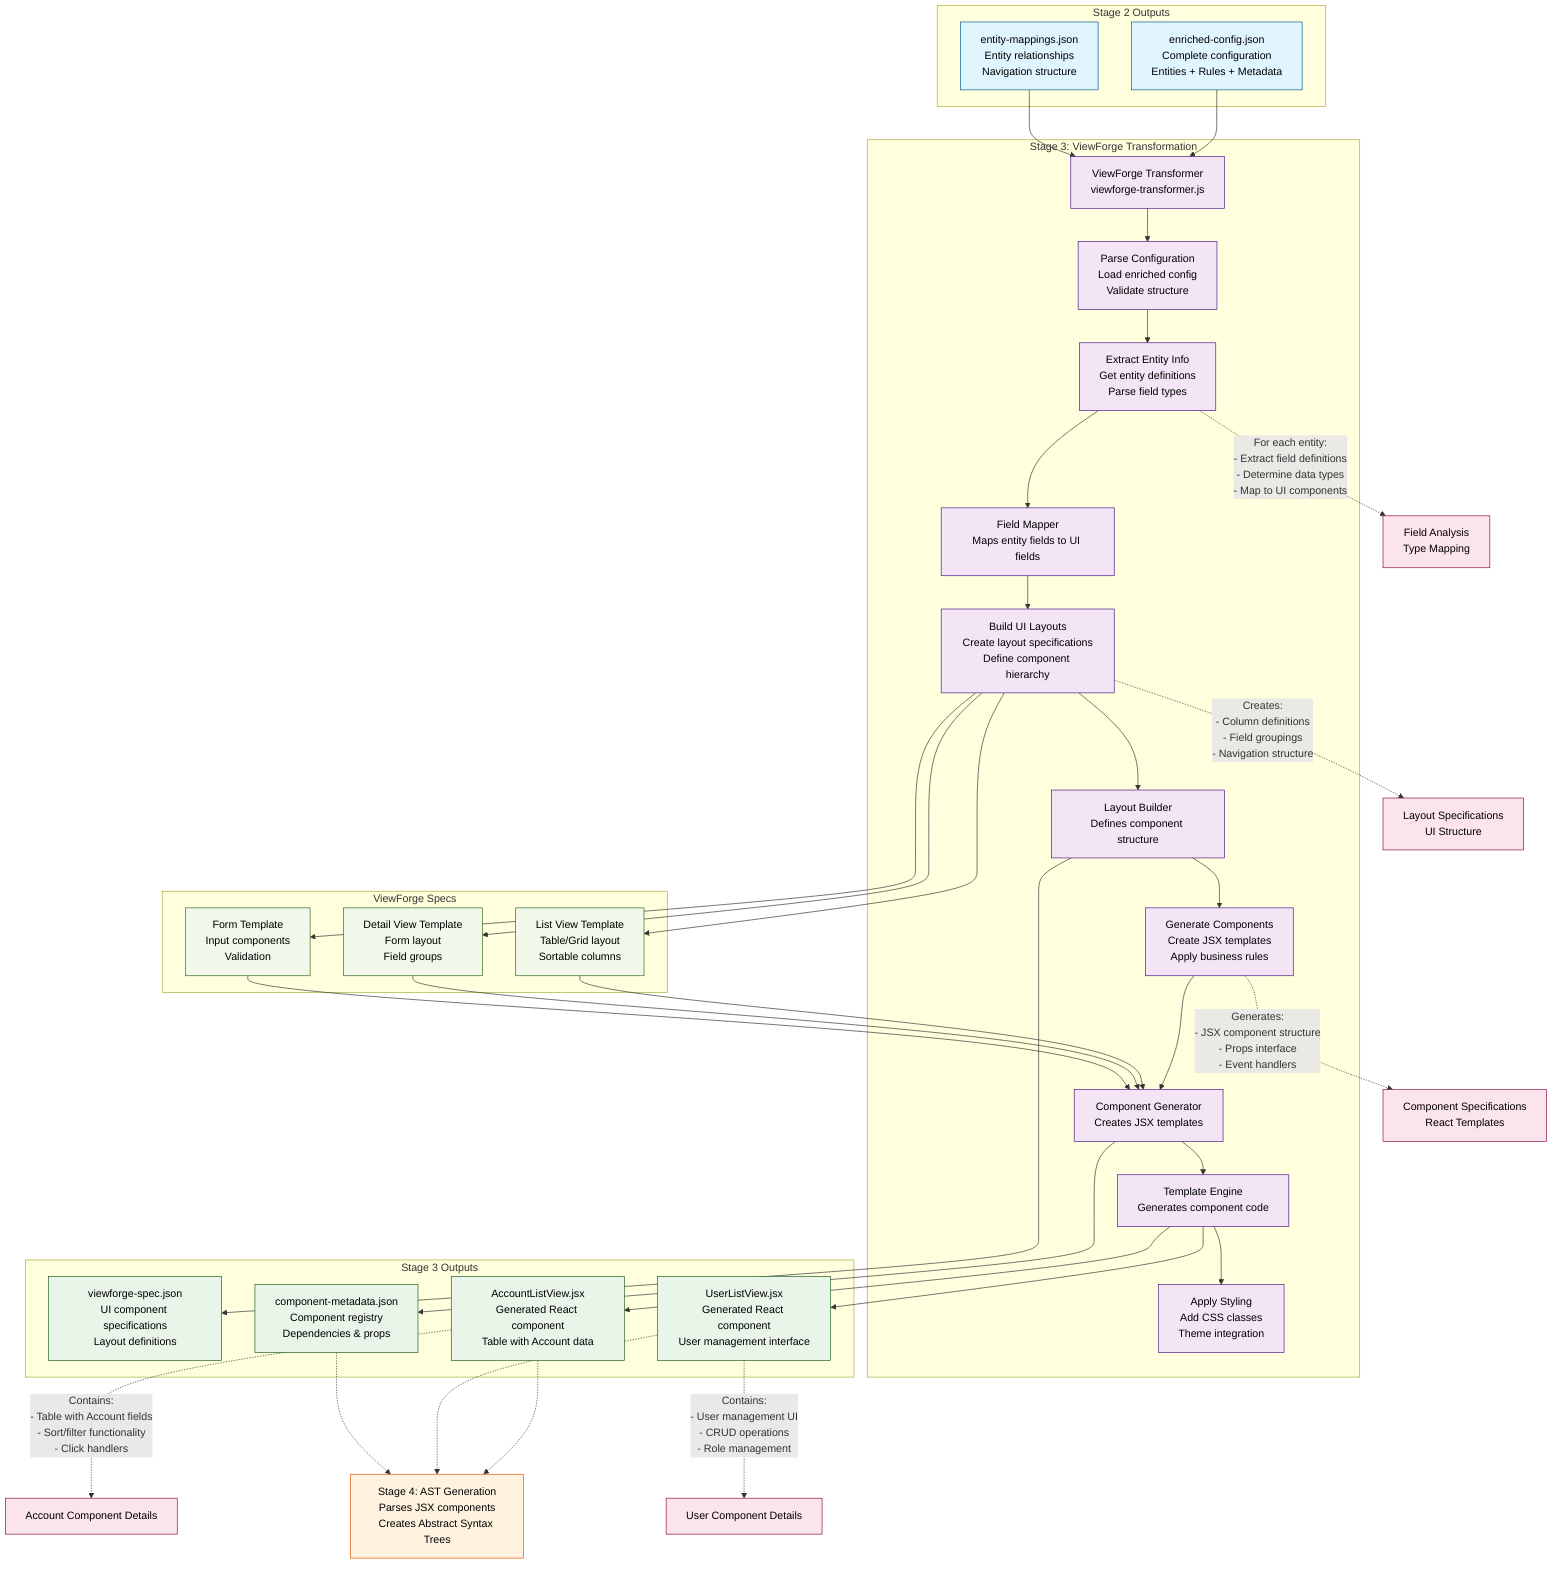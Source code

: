 graph TD
    %% Stage 2 Outputs (Inputs to Stage 3)
    subgraph "Stage 2 Outputs"
        ENRICHED_CONFIG[enriched-config.json<br/>Complete configuration<br/>Entities + Rules + Metadata]
        ENTITY_MAP[entity-mappings.json<br/>Entity relationships<br/>Navigation structure]
    end

    %% Stage 3 Components
    subgraph "Stage 3: ViewForge Transformation"
        VIEWFORGE_TRANSFORMER[ViewForge Transformer<br/>viewforge-transformer.js]
        COMPONENT_GENERATOR[Component Generator<br/>Creates JSX templates]
        LAYOUT_BUILDER[Layout Builder<br/>Defines component structure]
        FIELD_MAPPER[Field Mapper<br/>Maps entity fields to UI fields]
        TEMPLATE_ENGINE[Template Engine<br/>Generates component code]
        
        %% Processing Steps
        PARSE_CONFIG[Parse Configuration<br/>Load enriched config<br/>Validate structure]
        EXTRACT_ENTITIES[Extract Entity Info<br/>Get entity definitions<br/>Parse field types]
        BUILD_LAYOUTS[Build UI Layouts<br/>Create layout specifications<br/>Define component hierarchy]
        GENERATE_COMPONENTS[Generate Components<br/>Create JSX templates<br/>Apply business rules]
        APPLY_STYLING[Apply Styling<br/>Add CSS classes<br/>Theme integration]
    end

    %% ViewForge Specifications
    subgraph "ViewForge Specs"
        LIST_TEMPLATE[List View Template<br/>Table/Grid layout<br/>Sortable columns]
        DETAIL_TEMPLATE[Detail View Template<br/>Form layout<br/>Field groups]
        FORM_TEMPLATE[Form Template<br/>Input components<br/>Validation]
    end

    %% Stage 3 Outputs
    subgraph "Stage 3 Outputs"
        VIEWFORGE_SPEC[viewforge-spec.json<br/>UI component specifications<br/>Layout definitions]
        ACCOUNT_LIST_JSX[AccountListView.jsx<br/>Generated React component<br/>Table with Account data]
        USER_LIST_JSX[UserListView.jsx<br/>Generated React component<br/>User management interface]
        COMPONENT_METADATA[component-metadata.json<br/>Component registry<br/>Dependencies & props]
    end

    %% Data Flow Connections
    ENRICHED_CONFIG --> VIEWFORGE_TRANSFORMER
    ENTITY_MAP --> VIEWFORGE_TRANSFORMER
    
    VIEWFORGE_TRANSFORMER --> PARSE_CONFIG
    PARSE_CONFIG --> EXTRACT_ENTITIES
    EXTRACT_ENTITIES --> FIELD_MAPPER
    
    FIELD_MAPPER --> BUILD_LAYOUTS
    BUILD_LAYOUTS --> LAYOUT_BUILDER
    LAYOUT_BUILDER --> GENERATE_COMPONENTS
    
    GENERATE_COMPONENTS --> COMPONENT_GENERATOR
    COMPONENT_GENERATOR --> TEMPLATE_ENGINE
    TEMPLATE_ENGINE --> APPLY_STYLING

    %% Template Selection
    BUILD_LAYOUTS --> LIST_TEMPLATE
    BUILD_LAYOUTS --> DETAIL_TEMPLATE  
    BUILD_LAYOUTS --> FORM_TEMPLATE
    
    LIST_TEMPLATE --> COMPONENT_GENERATOR
    DETAIL_TEMPLATE --> COMPONENT_GENERATOR
    FORM_TEMPLATE --> COMPONENT_GENERATOR

    %% Output Generation
    LAYOUT_BUILDER --> VIEWFORGE_SPEC
    TEMPLATE_ENGINE --> ACCOUNT_LIST_JSX
    TEMPLATE_ENGINE --> USER_LIST_JSX
    COMPONENT_GENERATOR --> COMPONENT_METADATA

    %% Stage 4 Consumption (dotted lines)
    ACCOUNT_LIST_JSX -.-> STAGE4_INPUT[Stage 4: AST Generation<br/>Parses JSX components<br/>Creates Abstract Syntax Trees]
    USER_LIST_JSX -.-> STAGE4_INPUT
    COMPONENT_METADATA -.-> STAGE4_INPUT

    %% Detailed Processing Annotations
    EXTRACT_ENTITIES -.->|"For each entity:<br/>- Extract field definitions<br/>- Determine data types<br/>- Map to UI components"| FIELD_ANALYSIS[Field Analysis<br/>Type Mapping]
    
    BUILD_LAYOUTS -.->|"Creates:<br/>- Column definitions<br/>- Field groupings<br/>- Navigation structure"| LAYOUT_SPECS[Layout Specifications<br/>UI Structure]
    
    GENERATE_COMPONENTS -.->|"Generates:<br/>- JSX component structure<br/>- Props interface<br/>- Event handlers"| COMPONENT_SPECS[Component Specifications<br/>React Templates]

    %% Component Details
    ACCOUNT_LIST_JSX -.->|"Contains:<br/>- Table with Account fields<br/>- Sort/filter functionality<br/>- Click handlers"| ACCOUNT_DETAILS[Account Component Details]
    
    USER_LIST_JSX -.->|"Contains:<br/>- User management UI<br/>- CRUD operations<br/>- Role management"| USER_DETAILS[User Component Details]

    %% Styling
    classDef input fill:#e1f5fe,stroke:#01579b,color:#000
    classDef processor fill:#f3e5f5,stroke:#4a148c,color:#000
    classDef template fill:#f1f8e9,stroke:#33691e,color:#000
    classDef output fill:#e8f5e8,stroke:#1b5e20,color:#000
    classDef consumer fill:#fff3e0,stroke:#e65100,color:#000
    classDef detail fill:#fce4ec,stroke:#880e4f,color:#000

    class ENRICHED_CONFIG,ENTITY_MAP input
    class VIEWFORGE_TRANSFORMER,COMPONENT_GENERATOR,LAYOUT_BUILDER,FIELD_MAPPER,TEMPLATE_ENGINE,PARSE_CONFIG,EXTRACT_ENTITIES,BUILD_LAYOUTS,GENERATE_COMPONENTS,APPLY_STYLING processor
    class LIST_TEMPLATE,DETAIL_TEMPLATE,FORM_TEMPLATE template
    class VIEWFORGE_SPEC,ACCOUNT_LIST_JSX,USER_LIST_JSX,COMPONENT_METADATA output
    class STAGE4_INPUT consumer
    class FIELD_ANALYSIS,LAYOUT_SPECS,COMPONENT_SPECS,ACCOUNT_DETAILS,USER_DETAILS detail